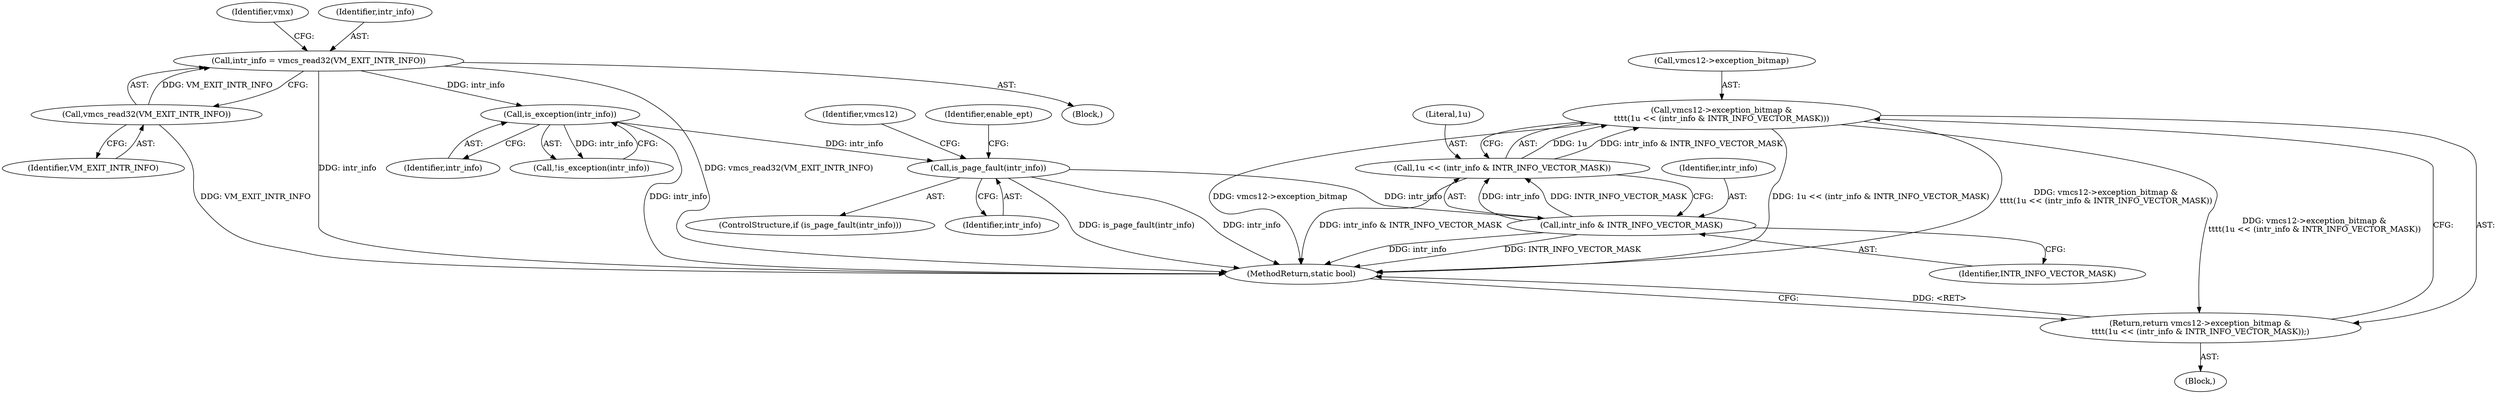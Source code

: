 digraph "0_linux_bfd0a56b90005f8c8a004baf407ad90045c2b11e@pointer" {
"1000163" [label="(Call,vmcs12->exception_bitmap &\n\t\t\t\t(1u << (intr_info & INTR_INFO_VECTOR_MASK)))"];
"1000167" [label="(Call,1u << (intr_info & INTR_INFO_VECTOR_MASK))"];
"1000169" [label="(Call,intr_info & INTR_INFO_VECTOR_MASK)"];
"1000158" [label="(Call,is_page_fault(intr_info))"];
"1000152" [label="(Call,is_exception(intr_info))"];
"1000105" [label="(Call,intr_info = vmcs_read32(VM_EXIT_INTR_INFO))"];
"1000107" [label="(Call,vmcs_read32(VM_EXIT_INTR_INFO))"];
"1000162" [label="(Return,return vmcs12->exception_bitmap &\n\t\t\t\t(1u << (intr_info & INTR_INFO_VECTOR_MASK));)"];
"1000148" [label="(Block,)"];
"1000159" [label="(Identifier,intr_info)"];
"1000167" [label="(Call,1u << (intr_info & INTR_INFO_VECTOR_MASK))"];
"1000170" [label="(Identifier,intr_info)"];
"1000103" [label="(Block,)"];
"1000171" [label="(Identifier,INTR_INFO_VECTOR_MASK)"];
"1000169" [label="(Call,intr_info & INTR_INFO_VECTOR_MASK)"];
"1000151" [label="(Call,!is_exception(intr_info))"];
"1000152" [label="(Call,is_exception(intr_info))"];
"1000168" [label="(Literal,1u)"];
"1000153" [label="(Identifier,intr_info)"];
"1000307" [label="(MethodReturn,static bool)"];
"1000164" [label="(Call,vmcs12->exception_bitmap)"];
"1000163" [label="(Call,vmcs12->exception_bitmap &\n\t\t\t\t(1u << (intr_info & INTR_INFO_VECTOR_MASK)))"];
"1000158" [label="(Call,is_page_fault(intr_info))"];
"1000165" [label="(Identifier,vmcs12)"];
"1000105" [label="(Call,intr_info = vmcs_read32(VM_EXIT_INTR_INFO))"];
"1000162" [label="(Return,return vmcs12->exception_bitmap &\n\t\t\t\t(1u << (intr_info & INTR_INFO_VECTOR_MASK));)"];
"1000107" [label="(Call,vmcs_read32(VM_EXIT_INTR_INFO))"];
"1000157" [label="(ControlStructure,if (is_page_fault(intr_info)))"];
"1000111" [label="(Identifier,vmx)"];
"1000108" [label="(Identifier,VM_EXIT_INTR_INFO)"];
"1000161" [label="(Identifier,enable_ept)"];
"1000106" [label="(Identifier,intr_info)"];
"1000163" -> "1000162"  [label="AST: "];
"1000163" -> "1000167"  [label="CFG: "];
"1000164" -> "1000163"  [label="AST: "];
"1000167" -> "1000163"  [label="AST: "];
"1000162" -> "1000163"  [label="CFG: "];
"1000163" -> "1000307"  [label="DDG: vmcs12->exception_bitmap"];
"1000163" -> "1000307"  [label="DDG: 1u << (intr_info & INTR_INFO_VECTOR_MASK)"];
"1000163" -> "1000307"  [label="DDG: vmcs12->exception_bitmap &\n\t\t\t\t(1u << (intr_info & INTR_INFO_VECTOR_MASK))"];
"1000163" -> "1000162"  [label="DDG: vmcs12->exception_bitmap &\n\t\t\t\t(1u << (intr_info & INTR_INFO_VECTOR_MASK))"];
"1000167" -> "1000163"  [label="DDG: 1u"];
"1000167" -> "1000163"  [label="DDG: intr_info & INTR_INFO_VECTOR_MASK"];
"1000167" -> "1000169"  [label="CFG: "];
"1000168" -> "1000167"  [label="AST: "];
"1000169" -> "1000167"  [label="AST: "];
"1000167" -> "1000307"  [label="DDG: intr_info & INTR_INFO_VECTOR_MASK"];
"1000169" -> "1000167"  [label="DDG: intr_info"];
"1000169" -> "1000167"  [label="DDG: INTR_INFO_VECTOR_MASK"];
"1000169" -> "1000171"  [label="CFG: "];
"1000170" -> "1000169"  [label="AST: "];
"1000171" -> "1000169"  [label="AST: "];
"1000169" -> "1000307"  [label="DDG: INTR_INFO_VECTOR_MASK"];
"1000169" -> "1000307"  [label="DDG: intr_info"];
"1000158" -> "1000169"  [label="DDG: intr_info"];
"1000158" -> "1000157"  [label="AST: "];
"1000158" -> "1000159"  [label="CFG: "];
"1000159" -> "1000158"  [label="AST: "];
"1000161" -> "1000158"  [label="CFG: "];
"1000165" -> "1000158"  [label="CFG: "];
"1000158" -> "1000307"  [label="DDG: intr_info"];
"1000158" -> "1000307"  [label="DDG: is_page_fault(intr_info)"];
"1000152" -> "1000158"  [label="DDG: intr_info"];
"1000152" -> "1000151"  [label="AST: "];
"1000152" -> "1000153"  [label="CFG: "];
"1000153" -> "1000152"  [label="AST: "];
"1000151" -> "1000152"  [label="CFG: "];
"1000152" -> "1000307"  [label="DDG: intr_info"];
"1000152" -> "1000151"  [label="DDG: intr_info"];
"1000105" -> "1000152"  [label="DDG: intr_info"];
"1000105" -> "1000103"  [label="AST: "];
"1000105" -> "1000107"  [label="CFG: "];
"1000106" -> "1000105"  [label="AST: "];
"1000107" -> "1000105"  [label="AST: "];
"1000111" -> "1000105"  [label="CFG: "];
"1000105" -> "1000307"  [label="DDG: vmcs_read32(VM_EXIT_INTR_INFO)"];
"1000105" -> "1000307"  [label="DDG: intr_info"];
"1000107" -> "1000105"  [label="DDG: VM_EXIT_INTR_INFO"];
"1000107" -> "1000108"  [label="CFG: "];
"1000108" -> "1000107"  [label="AST: "];
"1000107" -> "1000307"  [label="DDG: VM_EXIT_INTR_INFO"];
"1000162" -> "1000148"  [label="AST: "];
"1000307" -> "1000162"  [label="CFG: "];
"1000162" -> "1000307"  [label="DDG: <RET>"];
}
